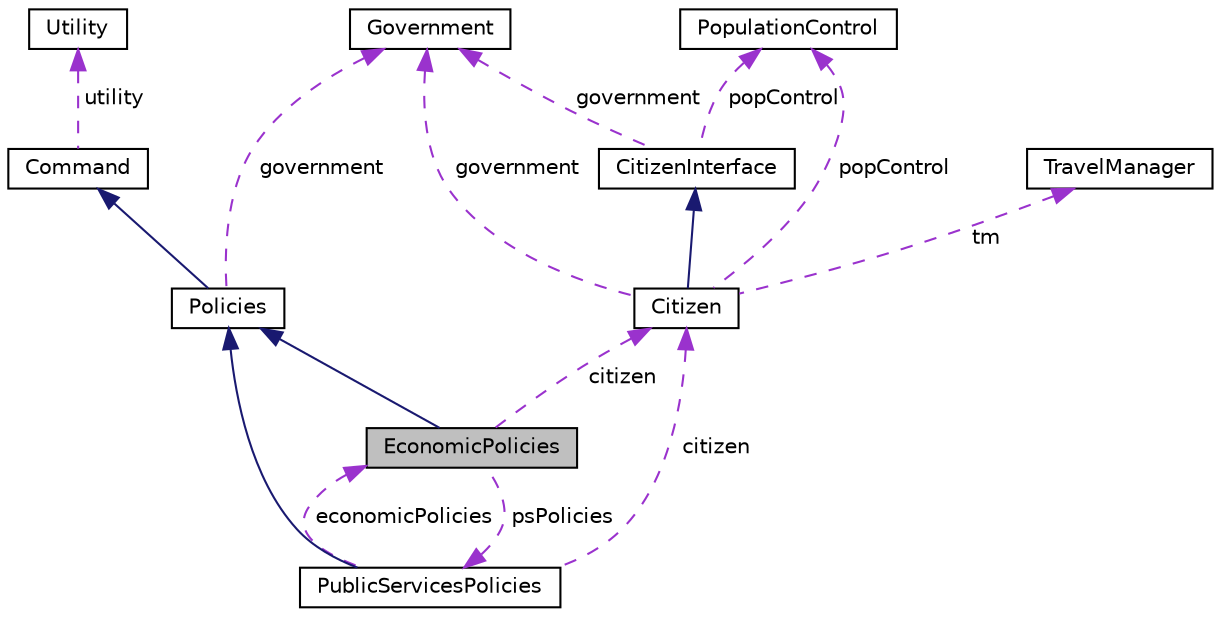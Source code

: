 digraph "EconomicPolicies"
{
 // LATEX_PDF_SIZE
  edge [fontname="Helvetica",fontsize="10",labelfontname="Helvetica",labelfontsize="10"];
  node [fontname="Helvetica",fontsize="10",shape=record];
  Node1 [label="EconomicPolicies",height=0.2,width=0.4,color="black", fillcolor="grey75", style="filled", fontcolor="black",tooltip="Concrete implementation of economic policies."];
  Node2 -> Node1 [dir="back",color="midnightblue",fontsize="10",style="solid",fontname="Helvetica"];
  Node2 [label="Policies",height=0.2,width=0.4,color="black", fillcolor="white", style="filled",URL="$classPolicies.html",tooltip="Abstract base class for policy commands."];
  Node3 -> Node2 [dir="back",color="midnightblue",fontsize="10",style="solid",fontname="Helvetica"];
  Node3 [label="Command",height=0.2,width=0.4,color="black", fillcolor="white", style="filled",URL="$classCommand.html",tooltip=" "];
  Node4 -> Node3 [dir="back",color="darkorchid3",fontsize="10",style="dashed",label=" utility" ,fontname="Helvetica"];
  Node4 [label="Utility",height=0.2,width=0.4,color="black", fillcolor="white", style="filled",URL="$classUtility.html",tooltip=" "];
  Node5 -> Node2 [dir="back",color="darkorchid3",fontsize="10",style="dashed",label=" government" ,fontname="Helvetica"];
  Node5 [label="Government",height=0.2,width=0.4,color="black", fillcolor="white", style="filled",URL="$classGovernment.html",tooltip="Base class for government sectors implementing Observer pattern for citizen notifications."];
  Node6 -> Node1 [dir="back",color="darkorchid3",fontsize="10",style="dashed",label=" citizen" ,fontname="Helvetica"];
  Node6 [label="Citizen",height=0.2,width=0.4,color="black", fillcolor="white", style="filled",URL="$classCitizen.html",tooltip="Represents a citizen in the government system."];
  Node7 -> Node6 [dir="back",color="midnightblue",fontsize="10",style="solid",fontname="Helvetica"];
  Node7 [label="CitizenInterface",height=0.2,width=0.4,color="black", fillcolor="white", style="filled",URL="$classCitizenInterface.html",tooltip="An abstract base class that defines the interface for Citizen components."];
  Node5 -> Node7 [dir="back",color="darkorchid3",fontsize="10",style="dashed",label=" government" ,fontname="Helvetica"];
  Node8 -> Node7 [dir="back",color="darkorchid3",fontsize="10",style="dashed",label=" popControl" ,fontname="Helvetica"];
  Node8 [label="PopulationControl",height=0.2,width=0.4,color="black", fillcolor="white", style="filled",URL="$classPopulationControl.html",tooltip="Class for managing population dynamics in a city."];
  Node5 -> Node6 [dir="back",color="darkorchid3",fontsize="10",style="dashed",label=" government" ,fontname="Helvetica"];
  Node9 -> Node6 [dir="back",color="darkorchid3",fontsize="10",style="dashed",label=" tm" ,fontname="Helvetica"];
  Node9 [label="TravelManager",height=0.2,width=0.4,color="black", fillcolor="white", style="filled",URL="$classTravelManager.html",tooltip=" "];
  Node8 -> Node6 [dir="back",color="darkorchid3",fontsize="10",style="dashed",label=" popControl" ,fontname="Helvetica"];
  Node10 -> Node1 [dir="back",color="darkorchid3",fontsize="10",style="dashed",label=" psPolicies" ,fontname="Helvetica"];
  Node10 [label="PublicServicesPolicies",height=0.2,width=0.4,color="black", fillcolor="white", style="filled",URL="$classPublicServicesPolicies.html",tooltip="Concrete implementation of public services policies."];
  Node2 -> Node10 [dir="back",color="midnightblue",fontsize="10",style="solid",fontname="Helvetica"];
  Node6 -> Node10 [dir="back",color="darkorchid3",fontsize="10",style="dashed",label=" citizen" ,fontname="Helvetica"];
  Node1 -> Node10 [dir="back",color="darkorchid3",fontsize="10",style="dashed",label=" economicPolicies" ,fontname="Helvetica"];
}
